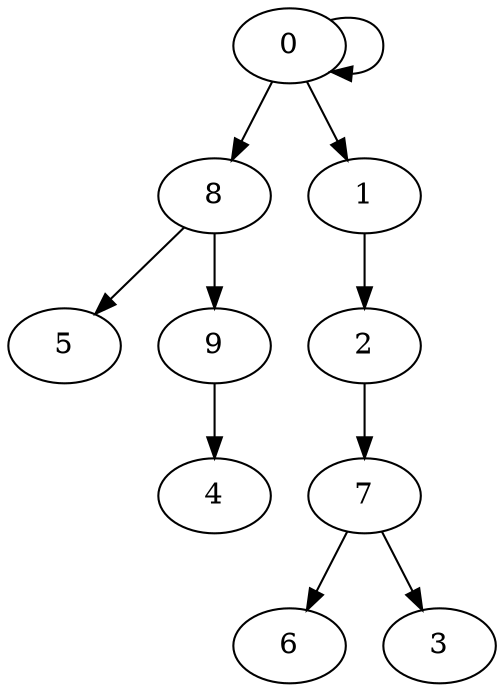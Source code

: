 digraph g {
	7 -> 6;
	7 -> 3;
	8 -> 5;
	0 -> 0;
	0 -> 8;
	8 -> 9;
	2 -> 7;
	9 -> 4;
	0 -> 1;
	1 -> 2;
}
